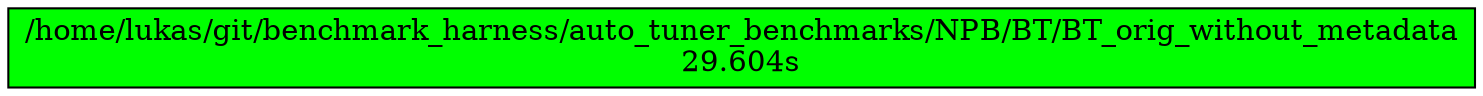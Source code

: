 strict digraph {
"/home/lukas/git/benchmark_harness/auto_tuner_benchmarks/NPB/BT/BT_orig_without_metadata\n29.604s" [color=black, fillcolor=green, style=filled, shape=box];
}
